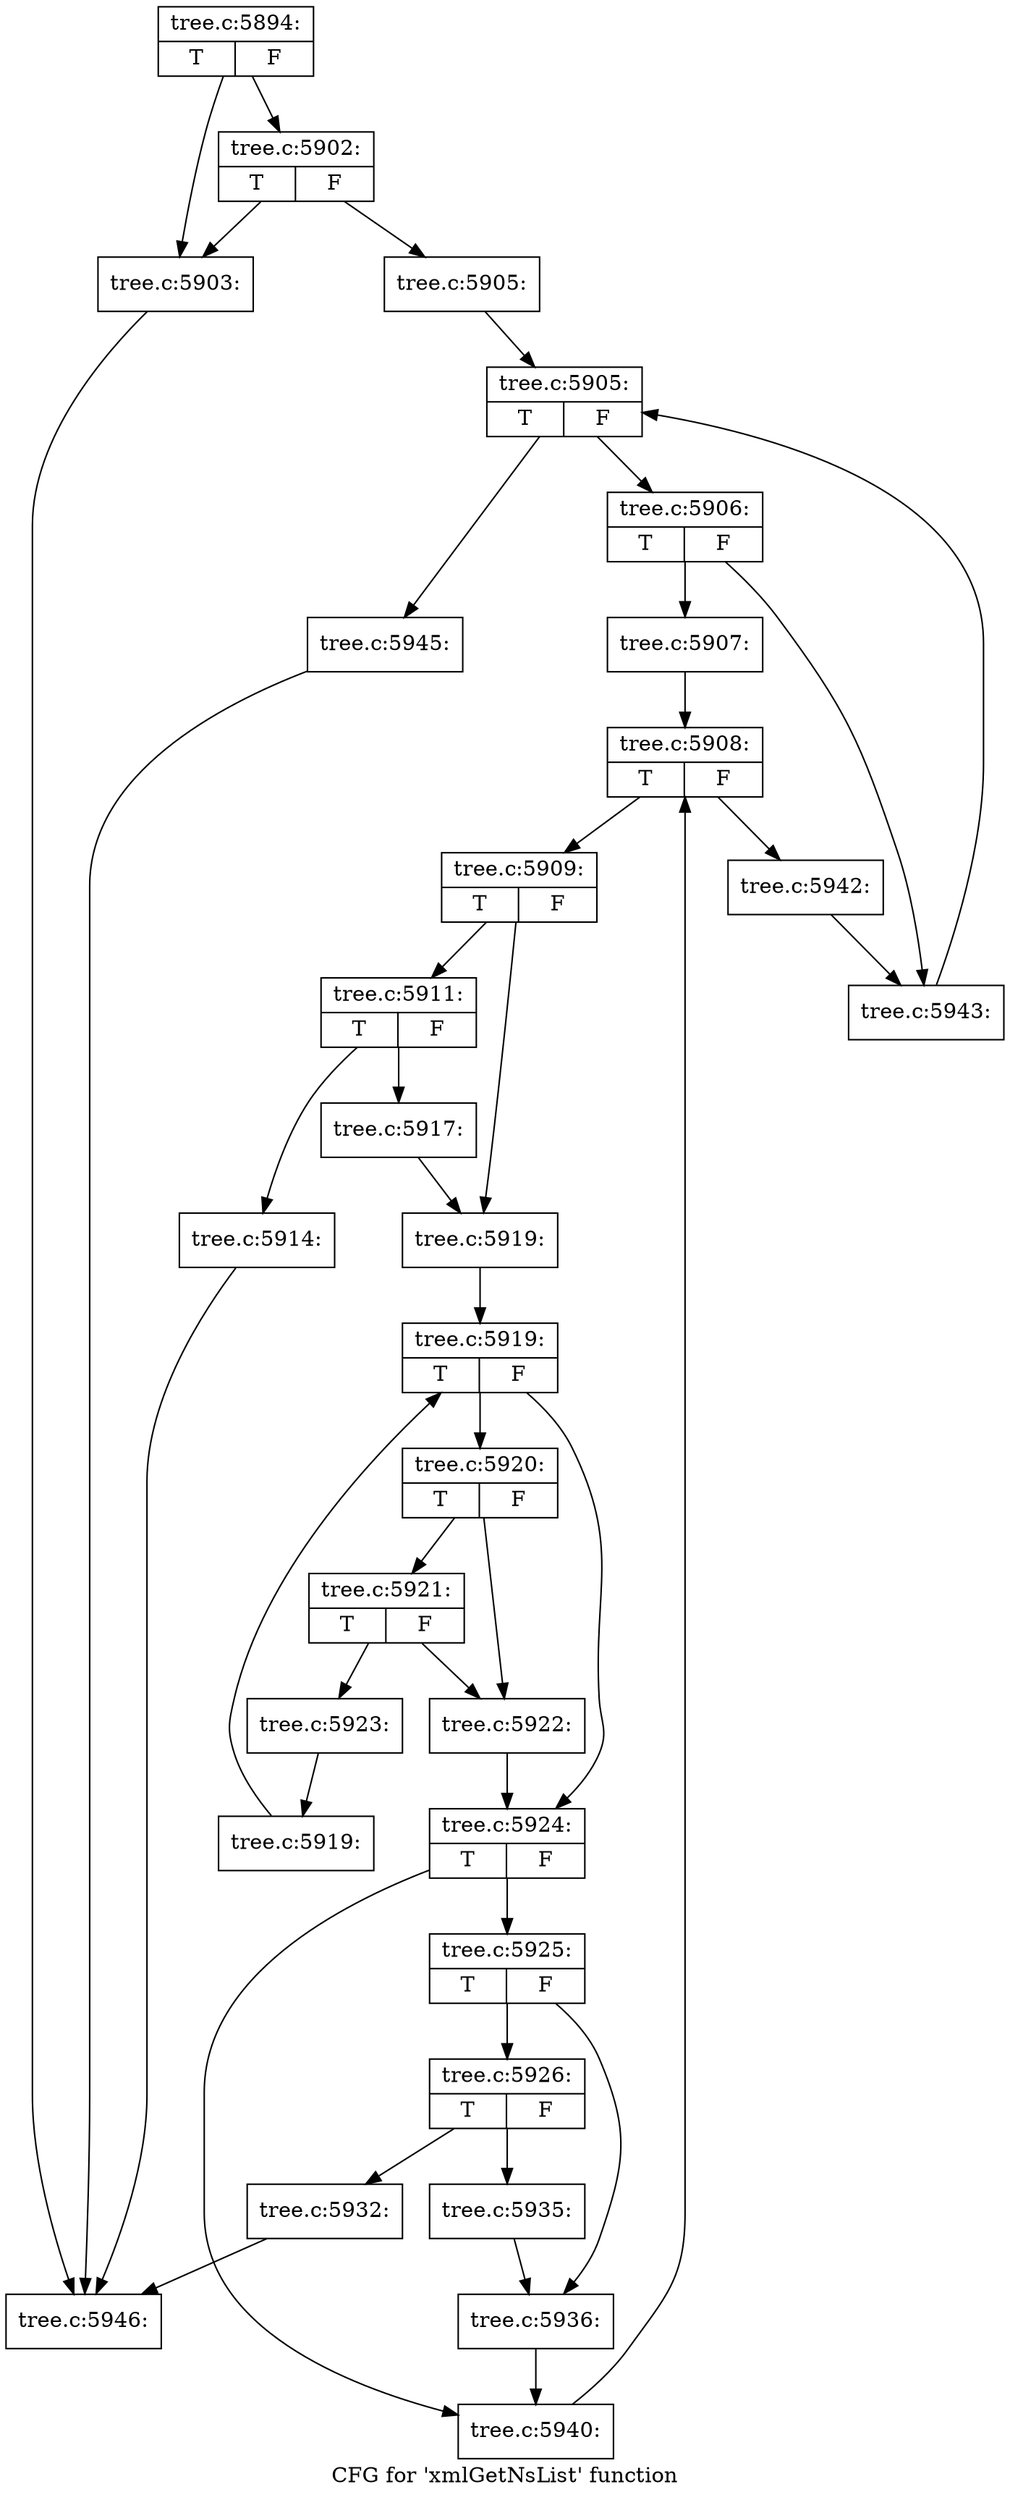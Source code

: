 digraph "CFG for 'xmlGetNsList' function" {
	label="CFG for 'xmlGetNsList' function";

	Node0x43d94d0 [shape=record,label="{tree.c:5894:|{<s0>T|<s1>F}}"];
	Node0x43d94d0 -> Node0x43e8ec0;
	Node0x43d94d0 -> Node0x43e8f60;
	Node0x43e8f60 [shape=record,label="{tree.c:5902:|{<s0>T|<s1>F}}"];
	Node0x43e8f60 -> Node0x43e8ec0;
	Node0x43e8f60 -> Node0x43e8f10;
	Node0x43e8ec0 [shape=record,label="{tree.c:5903:}"];
	Node0x43e8ec0 -> Node0x43d9750;
	Node0x43e8f10 [shape=record,label="{tree.c:5905:}"];
	Node0x43e8f10 -> Node0x43e96e0;
	Node0x43e96e0 [shape=record,label="{tree.c:5905:|{<s0>T|<s1>F}}"];
	Node0x43e96e0 -> Node0x43e9ad0;
	Node0x43e96e0 -> Node0x43e9900;
	Node0x43e9ad0 [shape=record,label="{tree.c:5906:|{<s0>T|<s1>F}}"];
	Node0x43e9ad0 -> Node0x43e9c90;
	Node0x43e9ad0 -> Node0x43e9ce0;
	Node0x43e9c90 [shape=record,label="{tree.c:5907:}"];
	Node0x43e9c90 -> Node0x43ea2c0;
	Node0x43ea2c0 [shape=record,label="{tree.c:5908:|{<s0>T|<s1>F}}"];
	Node0x43ea2c0 -> Node0x43ea6b0;
	Node0x43ea2c0 -> Node0x43ea4e0;
	Node0x43ea6b0 [shape=record,label="{tree.c:5909:|{<s0>T|<s1>F}}"];
	Node0x43ea6b0 -> Node0x43ea870;
	Node0x43ea6b0 -> Node0x43ea8c0;
	Node0x43ea870 [shape=record,label="{tree.c:5911:|{<s0>T|<s1>F}}"];
	Node0x43ea870 -> Node0x43eb0f0;
	Node0x43ea870 -> Node0x43eb140;
	Node0x43eb0f0 [shape=record,label="{tree.c:5914:}"];
	Node0x43eb0f0 -> Node0x43d9750;
	Node0x43eb140 [shape=record,label="{tree.c:5917:}"];
	Node0x43eb140 -> Node0x43ea8c0;
	Node0x43ea8c0 [shape=record,label="{tree.c:5919:}"];
	Node0x43ea8c0 -> Node0x43ebde0;
	Node0x43ebde0 [shape=record,label="{tree.c:5919:|{<s0>T|<s1>F}}"];
	Node0x43ebde0 -> Node0x43ec0c0;
	Node0x43ebde0 -> Node0x43ebc40;
	Node0x43ec0c0 [shape=record,label="{tree.c:5920:|{<s0>T|<s1>F}}"];
	Node0x43ec0c0 -> Node0x43ec460;
	Node0x43ec0c0 -> Node0x43ec500;
	Node0x43ec500 [shape=record,label="{tree.c:5921:|{<s0>T|<s1>F}}"];
	Node0x43ec500 -> Node0x43ec460;
	Node0x43ec500 -> Node0x43ec4b0;
	Node0x43ec460 [shape=record,label="{tree.c:5922:}"];
	Node0x43ec460 -> Node0x43ebc40;
	Node0x43ec4b0 [shape=record,label="{tree.c:5923:}"];
	Node0x43ec4b0 -> Node0x43ec030;
	Node0x43ec030 [shape=record,label="{tree.c:5919:}"];
	Node0x43ec030 -> Node0x43ebde0;
	Node0x43ebc40 [shape=record,label="{tree.c:5924:|{<s0>T|<s1>F}}"];
	Node0x43ebc40 -> Node0x43ed720;
	Node0x43ebc40 -> Node0x43ed770;
	Node0x43ed720 [shape=record,label="{tree.c:5925:|{<s0>T|<s1>F}}"];
	Node0x43ed720 -> Node0x43edb90;
	Node0x43ed720 -> Node0x43edbe0;
	Node0x43edb90 [shape=record,label="{tree.c:5926:|{<s0>T|<s1>F}}"];
	Node0x43edb90 -> Node0x43ee7a0;
	Node0x43edb90 -> Node0x43ee7f0;
	Node0x43ee7a0 [shape=record,label="{tree.c:5932:}"];
	Node0x43ee7a0 -> Node0x43d9750;
	Node0x43ee7f0 [shape=record,label="{tree.c:5935:}"];
	Node0x43ee7f0 -> Node0x43edbe0;
	Node0x43edbe0 [shape=record,label="{tree.c:5936:}"];
	Node0x43edbe0 -> Node0x43ed770;
	Node0x43ed770 [shape=record,label="{tree.c:5940:}"];
	Node0x43ed770 -> Node0x43ea2c0;
	Node0x43ea4e0 [shape=record,label="{tree.c:5942:}"];
	Node0x43ea4e0 -> Node0x43e9ce0;
	Node0x43e9ce0 [shape=record,label="{tree.c:5943:}"];
	Node0x43e9ce0 -> Node0x43e96e0;
	Node0x43e9900 [shape=record,label="{tree.c:5945:}"];
	Node0x43e9900 -> Node0x43d9750;
	Node0x43d9750 [shape=record,label="{tree.c:5946:}"];
}
